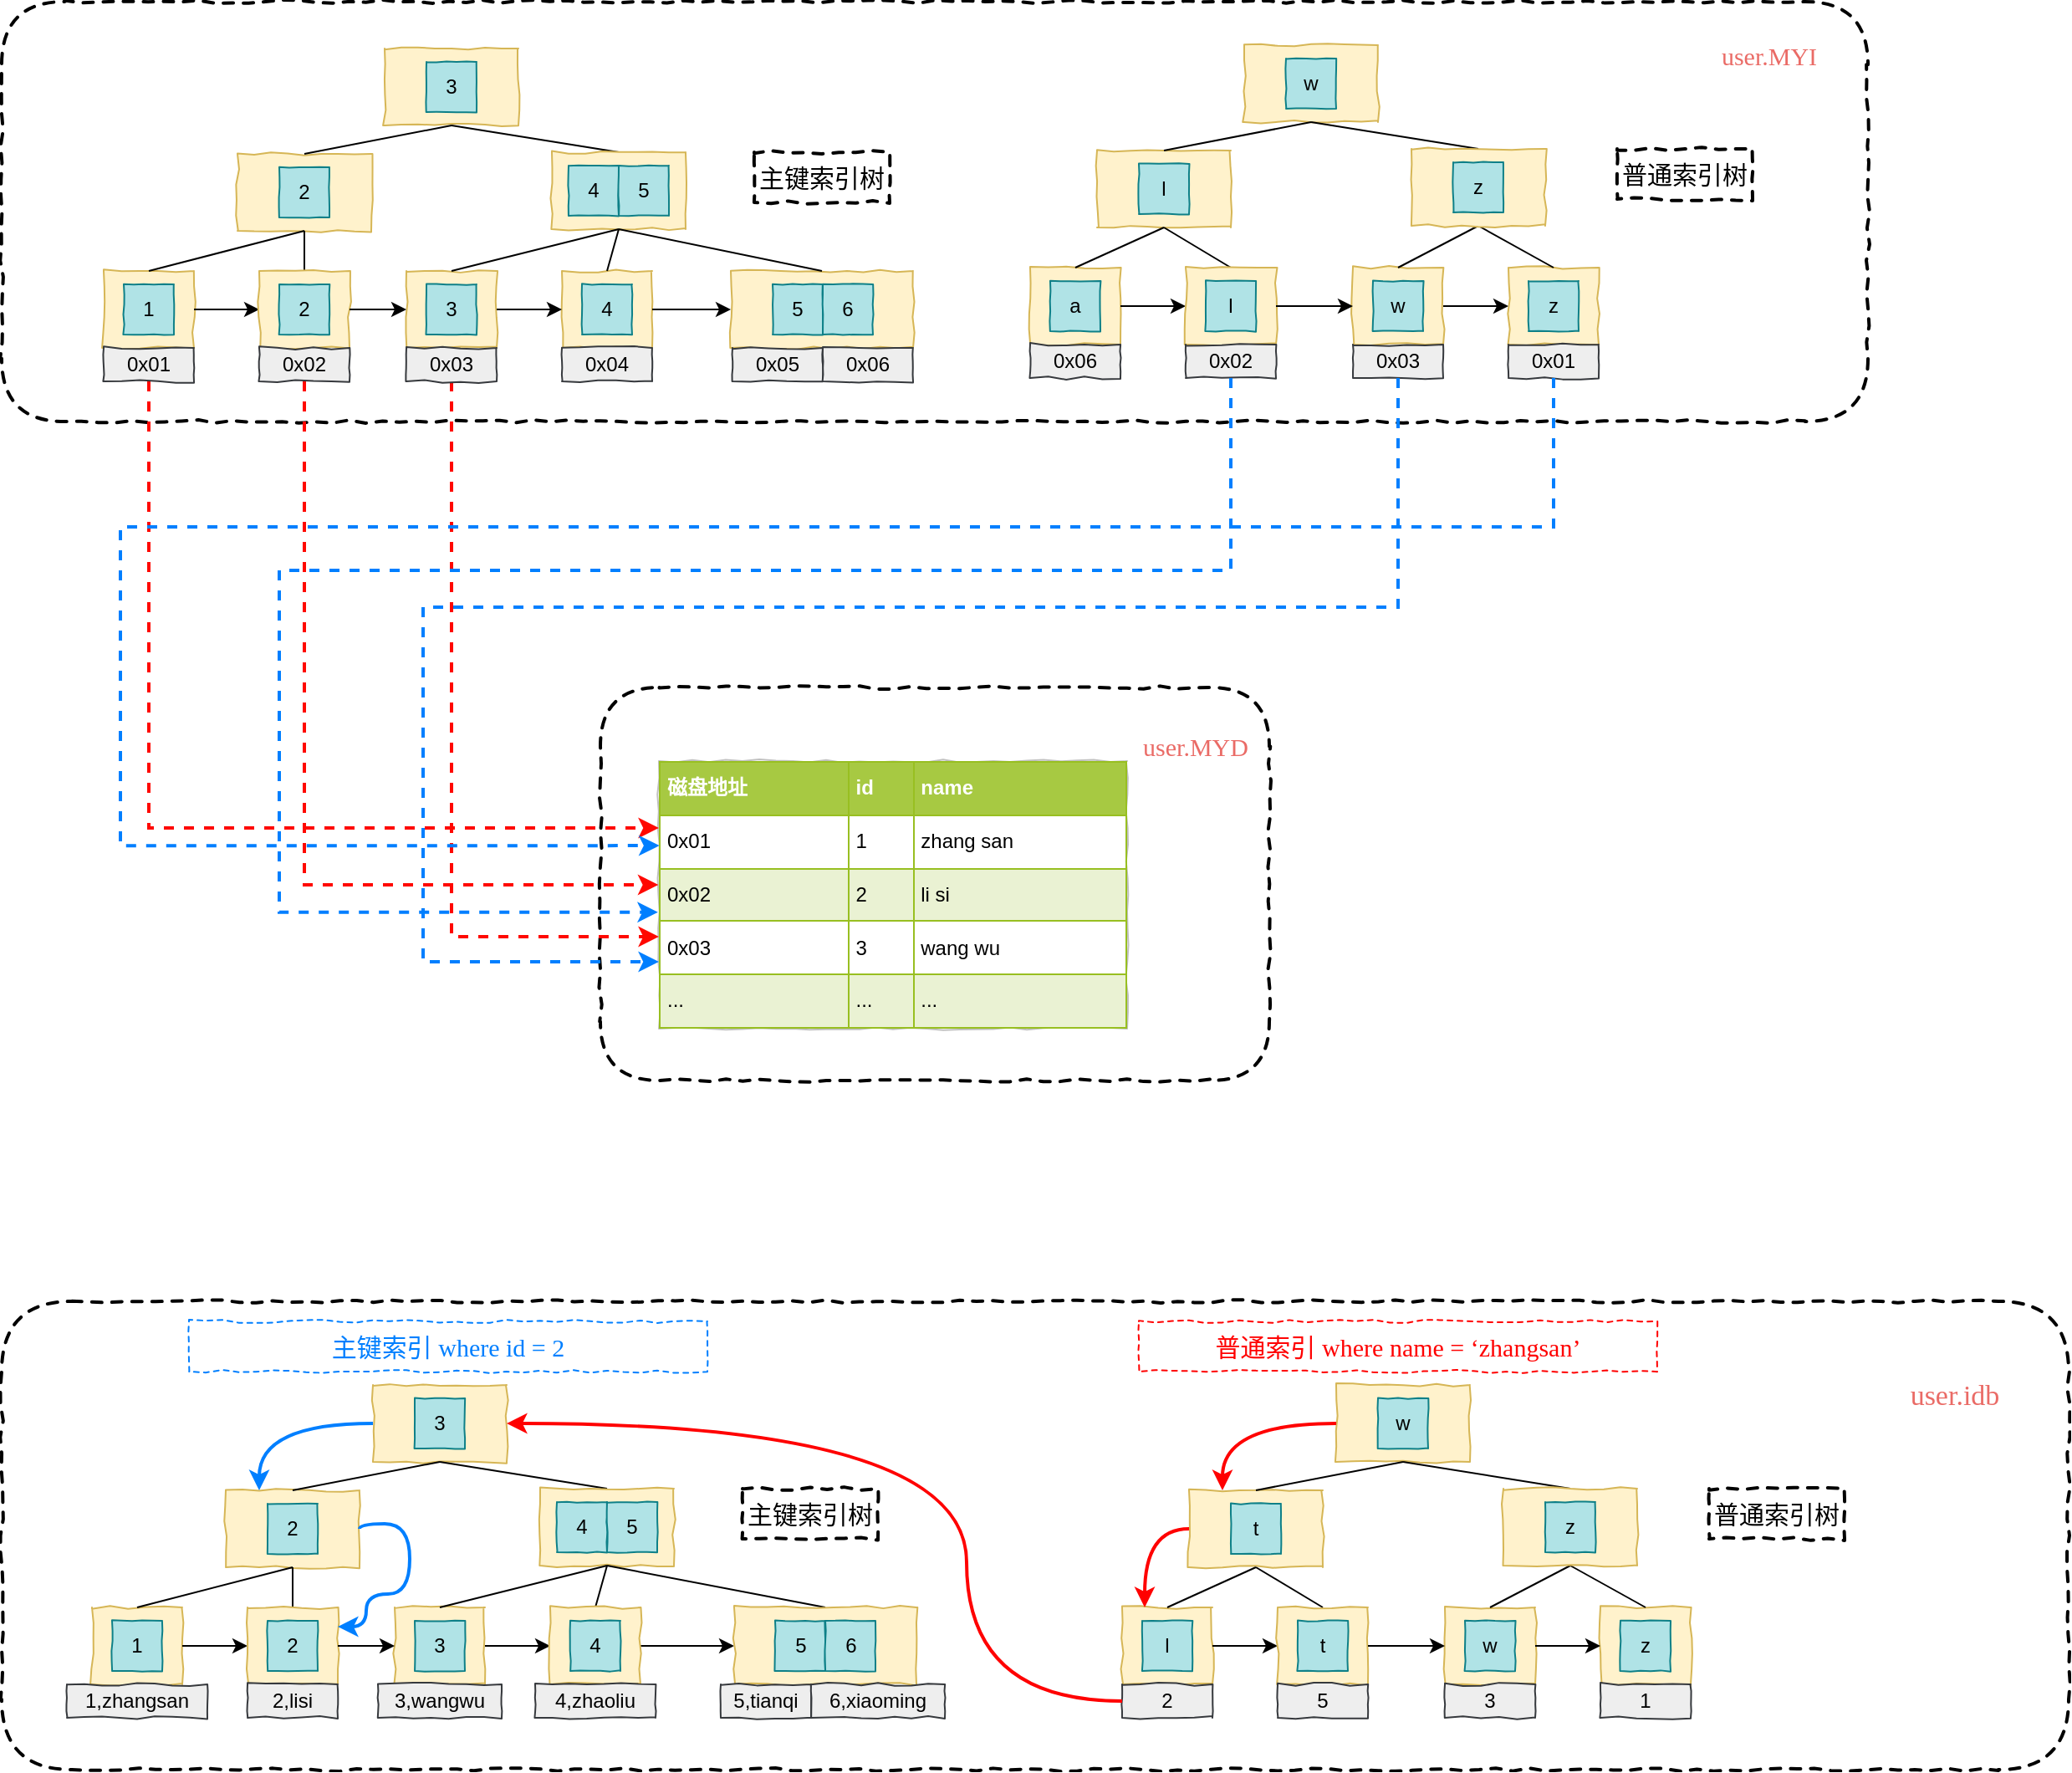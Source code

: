 <mxfile version="19.0.3" type="device"><diagram id="id1vPYa-SWY0PBpy4-05" name="第 1 页"><mxGraphModel dx="1248" dy="1936" grid="0" gridSize="10" guides="1" tooltips="1" connect="1" arrows="1" fold="1" page="1" pageScale="1" pageWidth="827" pageHeight="1169" math="0" shadow="0"><root><mxCell id="0"/><mxCell id="1" parent="0"/><mxCell id="UwtQI_Z5Q3qcQWx6cKlR-151" value="" style="rounded=1;whiteSpace=wrap;html=1;dashed=1;labelBorderColor=none;comic=1;sketch=0;fontFamily=Comic Sans MS;fontSize=15;fontColor=#000000;strokeColor=default;strokeWidth=2;fillColor=none;" vertex="1" parent="1"><mxGeometry x="94" y="754" width="1236" height="280" as="geometry"/></mxCell><mxCell id="UwtQI_Z5Q3qcQWx6cKlR-150" value="" style="group" vertex="1" connectable="0" parent="1"><mxGeometry x="94" y="-23" width="1116" height="645" as="geometry"/></mxCell><mxCell id="UwtQI_Z5Q3qcQWx6cKlR-94" value="" style="rounded=1;whiteSpace=wrap;html=1;dashed=1;comic=1;sketch=0;fontFamily=Comic Sans MS;fontSize=15;fontColor=#EA6B66;strokeColor=default;strokeWidth=2;fillColor=none;" vertex="1" parent="UwtQI_Z5Q3qcQWx6cKlR-150"><mxGeometry x="358" y="410" width="400" height="235" as="geometry"/></mxCell><mxCell id="UwtQI_Z5Q3qcQWx6cKlR-92" value="" style="rounded=1;whiteSpace=wrap;html=1;comic=1;sketch=0;dashed=1;strokeWidth=2;" vertex="1" parent="UwtQI_Z5Q3qcQWx6cKlR-150"><mxGeometry width="1116" height="251" as="geometry"/></mxCell><mxCell id="UwtQI_Z5Q3qcQWx6cKlR-86" value="&lt;table border=&quot;1&quot; width=&quot;100%&quot; height=&quot;100%&quot; cellpadding=&quot;4&quot; style=&quot;width:100%;height:100%;border-collapse:collapse;&quot;&gt;&lt;tbody&gt;&lt;tr style=&quot;background-color:#A7C942;color:#ffffff;border:1px solid #98bf21;&quot;&gt;&lt;th align=&quot;left&quot;&gt;磁盘地址&lt;/th&gt;&lt;th align=&quot;left&quot;&gt;id&lt;/th&gt;&lt;th align=&quot;left&quot;&gt;name&lt;/th&gt;&lt;/tr&gt;&lt;tr style=&quot;border:1px solid #98bf21;&quot;&gt;&lt;td&gt;0x01&lt;/td&gt;&lt;td&gt;1&lt;/td&gt;&lt;td&gt;zhang san&lt;/td&gt;&lt;/tr&gt;&lt;tr style=&quot;background-color:#EAF2D3;border:1px solid #98bf21;&quot;&gt;&lt;td&gt;0x02&lt;/td&gt;&lt;td&gt;2&lt;/td&gt;&lt;td&gt;li si&lt;/td&gt;&lt;/tr&gt;&lt;tr style=&quot;border:1px solid #98bf21;&quot;&gt;&lt;td&gt;0x03&lt;/td&gt;&lt;td&gt;3&lt;/td&gt;&lt;td&gt;wang wu&lt;/td&gt;&lt;/tr&gt;&lt;tr style=&quot;background-color:#EAF2D3;border:1px solid #98bf21;&quot;&gt;&lt;td&gt;...&lt;/td&gt;&lt;td&gt;...&lt;/td&gt;&lt;td&gt;...&lt;/td&gt;&lt;/tr&gt;&lt;/tbody&gt;&lt;/table&gt;" style="text;html=1;strokeColor=#c0c0c0;fillColor=#ffffff;overflow=fill;rounded=0;comic=1;sketch=0;" vertex="1" parent="UwtQI_Z5Q3qcQWx6cKlR-150"><mxGeometry x="393" y="454" width="280" height="160" as="geometry"/></mxCell><mxCell id="UwtQI_Z5Q3qcQWx6cKlR-87" style="edgeStyle=orthogonalEdgeStyle;rounded=0;orthogonalLoop=1;jettySize=auto;html=1;exitX=0.5;exitY=1;exitDx=0;exitDy=0;entryX=0;entryY=0.25;entryDx=0;entryDy=0;endArrow=classic;endFill=1;dashed=1;strokeColor=#FF0800;strokeWidth=2;" edge="1" parent="UwtQI_Z5Q3qcQWx6cKlR-150" source="UwtQI_Z5Q3qcQWx6cKlR-45" target="UwtQI_Z5Q3qcQWx6cKlR-86"><mxGeometry relative="1" as="geometry"/></mxCell><mxCell id="UwtQI_Z5Q3qcQWx6cKlR-88" style="edgeStyle=orthogonalEdgeStyle;rounded=0;orthogonalLoop=1;jettySize=auto;html=1;exitX=0.5;exitY=1;exitDx=0;exitDy=0;entryX=-0.001;entryY=0.464;entryDx=0;entryDy=0;dashed=1;endArrow=classic;endFill=1;strokeWidth=2;strokeColor=#FF0800;entryPerimeter=0;" edge="1" parent="UwtQI_Z5Q3qcQWx6cKlR-150" source="UwtQI_Z5Q3qcQWx6cKlR-51" target="UwtQI_Z5Q3qcQWx6cKlR-86"><mxGeometry relative="1" as="geometry"><Array as="points"><mxPoint x="181" y="528"/><mxPoint x="393" y="528"/></Array></mxGeometry></mxCell><mxCell id="UwtQI_Z5Q3qcQWx6cKlR-89" style="edgeStyle=orthogonalEdgeStyle;rounded=0;orthogonalLoop=1;jettySize=auto;html=1;exitX=0.5;exitY=1;exitDx=0;exitDy=0;entryX=0;entryY=0.656;entryDx=0;entryDy=0;entryPerimeter=0;dashed=1;endArrow=classic;endFill=1;fillColor=#f8cecc;strokeColor=#FF0800;strokeWidth=2;" edge="1" parent="UwtQI_Z5Q3qcQWx6cKlR-150" source="UwtQI_Z5Q3qcQWx6cKlR-67" target="UwtQI_Z5Q3qcQWx6cKlR-86"><mxGeometry relative="1" as="geometry"><Array as="points"><mxPoint x="269" y="559"/></Array></mxGeometry></mxCell><mxCell id="UwtQI_Z5Q3qcQWx6cKlR-93" value="&lt;font color=&quot;#ea6b66&quot; style=&quot;font-size: 15px;&quot;&gt;user.MYI&lt;/font&gt;" style="text;html=1;strokeColor=none;fillColor=none;align=center;verticalAlign=middle;whiteSpace=wrap;rounded=0;dashed=1;comic=1;sketch=0;fontSize=15;fontFamily=Comic Sans MS;" vertex="1" parent="UwtQI_Z5Q3qcQWx6cKlR-150"><mxGeometry x="1027" y="17" width="60" height="30" as="geometry"/></mxCell><mxCell id="UwtQI_Z5Q3qcQWx6cKlR-95" value="&lt;font color=&quot;#ea6b66&quot; style=&quot;font-size: 15px;&quot;&gt;user.MYD&lt;/font&gt;" style="text;html=1;strokeColor=none;fillColor=none;align=center;verticalAlign=middle;whiteSpace=wrap;rounded=0;dashed=1;comic=1;sketch=0;fontSize=15;fontFamily=Comic Sans MS;" vertex="1" parent="UwtQI_Z5Q3qcQWx6cKlR-150"><mxGeometry x="684" y="430" width="60" height="30" as="geometry"/></mxCell><mxCell id="UwtQI_Z5Q3qcQWx6cKlR-145" value="" style="group" vertex="1" connectable="0" parent="UwtQI_Z5Q3qcQWx6cKlR-150"><mxGeometry x="615" y="26" width="432" height="199" as="geometry"/></mxCell><mxCell id="UwtQI_Z5Q3qcQWx6cKlR-100" value="" style="group" vertex="1" connectable="0" parent="UwtQI_Z5Q3qcQWx6cKlR-145"><mxGeometry x="128" width="80" height="46" as="geometry"/></mxCell><mxCell id="UwtQI_Z5Q3qcQWx6cKlR-101" value="" style="rounded=0;whiteSpace=wrap;html=1;comic=1;sketch=0;fillColor=#fff2cc;strokeColor=#d6b656;" vertex="1" parent="UwtQI_Z5Q3qcQWx6cKlR-100"><mxGeometry width="80" height="46" as="geometry"/></mxCell><mxCell id="UwtQI_Z5Q3qcQWx6cKlR-102" value="w" style="rounded=0;whiteSpace=wrap;html=1;comic=1;sketch=0;container=0;fillColor=#b0e3e6;strokeColor=#0e8088;" vertex="1" parent="UwtQI_Z5Q3qcQWx6cKlR-100"><mxGeometry x="25" y="8" width="30" height="30" as="geometry"/></mxCell><mxCell id="UwtQI_Z5Q3qcQWx6cKlR-103" value="" style="group" vertex="1" connectable="0" parent="UwtQI_Z5Q3qcQWx6cKlR-145"><mxGeometry x="40" y="63" width="80" height="46" as="geometry"/></mxCell><mxCell id="UwtQI_Z5Q3qcQWx6cKlR-104" value="" style="rounded=0;whiteSpace=wrap;html=1;comic=1;sketch=0;fillColor=#fff2cc;strokeColor=#d6b656;" vertex="1" parent="UwtQI_Z5Q3qcQWx6cKlR-103"><mxGeometry width="80" height="46" as="geometry"/></mxCell><mxCell id="UwtQI_Z5Q3qcQWx6cKlR-105" value="l" style="rounded=0;whiteSpace=wrap;html=1;comic=1;sketch=0;container=0;fillColor=#b0e3e6;strokeColor=#0e8088;" vertex="1" parent="UwtQI_Z5Q3qcQWx6cKlR-103"><mxGeometry x="25" y="8" width="30" height="30" as="geometry"/></mxCell><mxCell id="UwtQI_Z5Q3qcQWx6cKlR-106" value="" style="group" vertex="1" connectable="0" parent="UwtQI_Z5Q3qcQWx6cKlR-145"><mxGeometry y="133" width="54" height="66" as="geometry"/></mxCell><mxCell id="UwtQI_Z5Q3qcQWx6cKlR-107" value="" style="rounded=0;whiteSpace=wrap;html=1;comic=1;sketch=0;fillColor=#fff2cc;strokeColor=#d6b656;container=0;" vertex="1" parent="UwtQI_Z5Q3qcQWx6cKlR-106"><mxGeometry width="54" height="46" as="geometry"/></mxCell><mxCell id="UwtQI_Z5Q3qcQWx6cKlR-108" value="a" style="rounded=0;whiteSpace=wrap;html=1;comic=1;sketch=0;container=0;fillColor=#b0e3e6;strokeColor=#0e8088;" vertex="1" parent="UwtQI_Z5Q3qcQWx6cKlR-106"><mxGeometry x="12" y="8" width="30" height="30" as="geometry"/></mxCell><mxCell id="UwtQI_Z5Q3qcQWx6cKlR-109" value="0x06" style="rounded=0;whiteSpace=wrap;html=1;comic=1;sketch=0;fillColor=#eeeeee;strokeColor=#36393d;container=0;" vertex="1" parent="UwtQI_Z5Q3qcQWx6cKlR-106"><mxGeometry y="46" width="54" height="20" as="geometry"/></mxCell><mxCell id="UwtQI_Z5Q3qcQWx6cKlR-110" style="rounded=0;orthogonalLoop=1;jettySize=auto;html=1;exitX=0.5;exitY=1;exitDx=0;exitDy=0;entryX=0.5;entryY=0;entryDx=0;entryDy=0;endArrow=none;endFill=0;" edge="1" parent="UwtQI_Z5Q3qcQWx6cKlR-145" source="UwtQI_Z5Q3qcQWx6cKlR-104" target="UwtQI_Z5Q3qcQWx6cKlR-107"><mxGeometry relative="1" as="geometry"/></mxCell><mxCell id="UwtQI_Z5Q3qcQWx6cKlR-111" value="" style="endArrow=none;html=1;rounded=0;exitX=0.5;exitY=1;exitDx=0;exitDy=0;entryX=0.5;entryY=0;entryDx=0;entryDy=0;endFill=0;" edge="1" parent="UwtQI_Z5Q3qcQWx6cKlR-145" source="UwtQI_Z5Q3qcQWx6cKlR-104" target="UwtQI_Z5Q3qcQWx6cKlR-120"><mxGeometry width="50" height="50" relative="1" as="geometry"><mxPoint x="169" y="153" as="sourcePoint"/><mxPoint x="219" y="103" as="targetPoint"/></mxGeometry></mxCell><mxCell id="UwtQI_Z5Q3qcQWx6cKlR-112" style="edgeStyle=none;rounded=0;orthogonalLoop=1;jettySize=auto;html=1;exitX=0.5;exitY=1;exitDx=0;exitDy=0;entryX=0.5;entryY=0;entryDx=0;entryDy=0;endArrow=none;endFill=0;" edge="1" parent="UwtQI_Z5Q3qcQWx6cKlR-145" source="UwtQI_Z5Q3qcQWx6cKlR-101" target="UwtQI_Z5Q3qcQWx6cKlR-104"><mxGeometry relative="1" as="geometry"/></mxCell><mxCell id="UwtQI_Z5Q3qcQWx6cKlR-113" style="edgeStyle=none;rounded=0;orthogonalLoop=1;jettySize=auto;html=1;exitX=1;exitY=0.5;exitDx=0;exitDy=0;entryX=0;entryY=0.5;entryDx=0;entryDy=0;endArrow=classic;endFill=1;" edge="1" parent="UwtQI_Z5Q3qcQWx6cKlR-145" source="UwtQI_Z5Q3qcQWx6cKlR-107" target="UwtQI_Z5Q3qcQWx6cKlR-120"><mxGeometry relative="1" as="geometry"/></mxCell><mxCell id="UwtQI_Z5Q3qcQWx6cKlR-114" style="edgeStyle=none;rounded=0;orthogonalLoop=1;jettySize=auto;html=1;exitX=0.5;exitY=1;exitDx=0;exitDy=0;entryX=0.5;entryY=0;entryDx=0;entryDy=0;endArrow=none;endFill=0;" edge="1" parent="UwtQI_Z5Q3qcQWx6cKlR-145" source="UwtQI_Z5Q3qcQWx6cKlR-101" target="UwtQI_Z5Q3qcQWx6cKlR-116"><mxGeometry relative="1" as="geometry"/></mxCell><mxCell id="UwtQI_Z5Q3qcQWx6cKlR-119" value="" style="group" vertex="1" connectable="0" parent="UwtQI_Z5Q3qcQWx6cKlR-145"><mxGeometry x="93" y="133" width="54" height="66" as="geometry"/></mxCell><mxCell id="UwtQI_Z5Q3qcQWx6cKlR-120" value="" style="rounded=0;whiteSpace=wrap;html=1;comic=1;sketch=0;fillColor=#fff2cc;strokeColor=#d6b656;container=0;" vertex="1" parent="UwtQI_Z5Q3qcQWx6cKlR-119"><mxGeometry width="54" height="46" as="geometry"/></mxCell><mxCell id="UwtQI_Z5Q3qcQWx6cKlR-121" value="l" style="rounded=0;whiteSpace=wrap;html=1;comic=1;sketch=0;container=0;fillColor=#b0e3e6;strokeColor=#0e8088;" vertex="1" parent="UwtQI_Z5Q3qcQWx6cKlR-119"><mxGeometry x="12" y="8" width="30" height="30" as="geometry"/></mxCell><mxCell id="UwtQI_Z5Q3qcQWx6cKlR-122" value="0x02" style="rounded=0;whiteSpace=wrap;html=1;comic=1;sketch=0;fillColor=#eeeeee;strokeColor=#36393d;container=0;" vertex="1" parent="UwtQI_Z5Q3qcQWx6cKlR-119"><mxGeometry y="46" width="54" height="20" as="geometry"/></mxCell><mxCell id="UwtQI_Z5Q3qcQWx6cKlR-123" value="" style="group" vertex="1" connectable="0" parent="UwtQI_Z5Q3qcQWx6cKlR-145"><mxGeometry x="193" y="133" width="54" height="66" as="geometry"/></mxCell><mxCell id="UwtQI_Z5Q3qcQWx6cKlR-124" value="" style="rounded=0;whiteSpace=wrap;html=1;comic=1;sketch=0;fillColor=#fff2cc;strokeColor=#d6b656;container=0;" vertex="1" parent="UwtQI_Z5Q3qcQWx6cKlR-123"><mxGeometry width="54" height="46" as="geometry"/></mxCell><mxCell id="UwtQI_Z5Q3qcQWx6cKlR-125" value="w" style="rounded=0;whiteSpace=wrap;html=1;comic=1;sketch=0;container=0;fillColor=#b0e3e6;strokeColor=#0e8088;" vertex="1" parent="UwtQI_Z5Q3qcQWx6cKlR-123"><mxGeometry x="12" y="8" width="30" height="30" as="geometry"/></mxCell><mxCell id="UwtQI_Z5Q3qcQWx6cKlR-126" value="0x03" style="rounded=0;whiteSpace=wrap;html=1;comic=1;sketch=0;fillColor=#eeeeee;strokeColor=#36393d;container=0;" vertex="1" parent="UwtQI_Z5Q3qcQWx6cKlR-123"><mxGeometry y="46" width="54" height="20" as="geometry"/></mxCell><mxCell id="UwtQI_Z5Q3qcQWx6cKlR-127" value="" style="group" vertex="1" connectable="0" parent="UwtQI_Z5Q3qcQWx6cKlR-145"><mxGeometry x="286" y="133" width="54" height="66" as="geometry"/></mxCell><mxCell id="UwtQI_Z5Q3qcQWx6cKlR-128" value="" style="rounded=0;whiteSpace=wrap;html=1;comic=1;sketch=0;fillColor=#fff2cc;strokeColor=#d6b656;container=0;" vertex="1" parent="UwtQI_Z5Q3qcQWx6cKlR-127"><mxGeometry width="54" height="46" as="geometry"/></mxCell><mxCell id="UwtQI_Z5Q3qcQWx6cKlR-129" value="z" style="rounded=0;whiteSpace=wrap;html=1;comic=1;sketch=0;container=0;fillColor=#b0e3e6;strokeColor=#0e8088;" vertex="1" parent="UwtQI_Z5Q3qcQWx6cKlR-127"><mxGeometry x="12" y="8" width="30" height="30" as="geometry"/></mxCell><mxCell id="UwtQI_Z5Q3qcQWx6cKlR-130" value="0x01" style="rounded=0;whiteSpace=wrap;html=1;comic=1;sketch=0;fillColor=#eeeeee;strokeColor=#36393d;container=0;" vertex="1" parent="UwtQI_Z5Q3qcQWx6cKlR-127"><mxGeometry y="46" width="54" height="20" as="geometry"/></mxCell><mxCell id="UwtQI_Z5Q3qcQWx6cKlR-137" style="edgeStyle=none;rounded=0;orthogonalLoop=1;jettySize=auto;html=1;exitX=1;exitY=0.5;exitDx=0;exitDy=0;entryX=0;entryY=0.5;entryDx=0;entryDy=0;endArrow=classic;endFill=1;" edge="1" parent="UwtQI_Z5Q3qcQWx6cKlR-145" source="UwtQI_Z5Q3qcQWx6cKlR-120" target="UwtQI_Z5Q3qcQWx6cKlR-124"><mxGeometry relative="1" as="geometry"/></mxCell><mxCell id="UwtQI_Z5Q3qcQWx6cKlR-139" style="edgeStyle=none;rounded=0;orthogonalLoop=1;jettySize=auto;html=1;exitX=0.5;exitY=1;exitDx=0;exitDy=0;entryX=0.5;entryY=0;entryDx=0;entryDy=0;endArrow=none;endFill=0;" edge="1" parent="UwtQI_Z5Q3qcQWx6cKlR-145" source="UwtQI_Z5Q3qcQWx6cKlR-116" target="UwtQI_Z5Q3qcQWx6cKlR-124"><mxGeometry relative="1" as="geometry"/></mxCell><mxCell id="UwtQI_Z5Q3qcQWx6cKlR-140" style="edgeStyle=none;rounded=0;orthogonalLoop=1;jettySize=auto;html=1;exitX=1;exitY=0.5;exitDx=0;exitDy=0;entryX=0;entryY=0.5;entryDx=0;entryDy=0;endArrow=classic;endFill=1;" edge="1" parent="UwtQI_Z5Q3qcQWx6cKlR-145" source="UwtQI_Z5Q3qcQWx6cKlR-124" target="UwtQI_Z5Q3qcQWx6cKlR-128"><mxGeometry relative="1" as="geometry"/></mxCell><mxCell id="UwtQI_Z5Q3qcQWx6cKlR-141" style="edgeStyle=none;rounded=0;orthogonalLoop=1;jettySize=auto;html=1;exitX=0.5;exitY=1;exitDx=0;exitDy=0;entryX=0.5;entryY=0;entryDx=0;entryDy=0;endArrow=none;endFill=0;" edge="1" parent="UwtQI_Z5Q3qcQWx6cKlR-145" source="UwtQI_Z5Q3qcQWx6cKlR-116" target="UwtQI_Z5Q3qcQWx6cKlR-128"><mxGeometry relative="1" as="geometry"/></mxCell><mxCell id="UwtQI_Z5Q3qcQWx6cKlR-143" value="&lt;font style=&quot;font-size: 15px;&quot;&gt;普通索引树&lt;/font&gt;" style="text;html=1;strokeColor=default;fillColor=none;align=center;verticalAlign=middle;whiteSpace=wrap;rounded=0;dashed=1;comic=1;sketch=0;fontSize=15;fontFamily=Comic Sans MS;fontColor=#000000;strokeWidth=2;" vertex="1" parent="UwtQI_Z5Q3qcQWx6cKlR-145"><mxGeometry x="351" y="62" width="81" height="30" as="geometry"/></mxCell><mxCell id="UwtQI_Z5Q3qcQWx6cKlR-116" value="" style="rounded=0;whiteSpace=wrap;html=1;comic=1;sketch=0;fillColor=#fff2cc;strokeColor=#d6b656;container=0;" vertex="1" parent="UwtQI_Z5Q3qcQWx6cKlR-145"><mxGeometry x="228" y="62" width="80" height="46" as="geometry"/></mxCell><mxCell id="UwtQI_Z5Q3qcQWx6cKlR-117" value="z" style="rounded=0;whiteSpace=wrap;html=1;comic=1;sketch=0;container=0;fillColor=#b0e3e6;strokeColor=#0e8088;" vertex="1" parent="UwtQI_Z5Q3qcQWx6cKlR-145"><mxGeometry x="253" y="70" width="30" height="30" as="geometry"/></mxCell><mxCell id="UwtQI_Z5Q3qcQWx6cKlR-146" value="" style="group" vertex="1" connectable="0" parent="UwtQI_Z5Q3qcQWx6cKlR-150"><mxGeometry x="61" y="28" width="484" height="199" as="geometry"/></mxCell><mxCell id="UwtQI_Z5Q3qcQWx6cKlR-37" value="" style="group" vertex="1" connectable="0" parent="UwtQI_Z5Q3qcQWx6cKlR-146"><mxGeometry x="168" width="80" height="46" as="geometry"/></mxCell><mxCell id="UwtQI_Z5Q3qcQWx6cKlR-29" value="" style="rounded=0;whiteSpace=wrap;html=1;comic=1;sketch=0;fillColor=#fff2cc;strokeColor=#d6b656;" vertex="1" parent="UwtQI_Z5Q3qcQWx6cKlR-37"><mxGeometry width="80" height="46" as="geometry"/></mxCell><mxCell id="UwtQI_Z5Q3qcQWx6cKlR-6" value="3" style="rounded=0;whiteSpace=wrap;html=1;comic=1;sketch=0;container=0;fillColor=#b0e3e6;strokeColor=#0e8088;" vertex="1" parent="UwtQI_Z5Q3qcQWx6cKlR-37"><mxGeometry x="25" y="8" width="30" height="30" as="geometry"/></mxCell><mxCell id="UwtQI_Z5Q3qcQWx6cKlR-41" value="" style="group" vertex="1" connectable="0" parent="UwtQI_Z5Q3qcQWx6cKlR-146"><mxGeometry x="80" y="63" width="80" height="46" as="geometry"/></mxCell><mxCell id="UwtQI_Z5Q3qcQWx6cKlR-39" value="" style="rounded=0;whiteSpace=wrap;html=1;comic=1;sketch=0;fillColor=#fff2cc;strokeColor=#d6b656;" vertex="1" parent="UwtQI_Z5Q3qcQWx6cKlR-41"><mxGeometry width="80" height="46" as="geometry"/></mxCell><mxCell id="UwtQI_Z5Q3qcQWx6cKlR-40" value="2" style="rounded=0;whiteSpace=wrap;html=1;comic=1;sketch=0;container=0;fillColor=#b0e3e6;strokeColor=#0e8088;" vertex="1" parent="UwtQI_Z5Q3qcQWx6cKlR-41"><mxGeometry x="25" y="8" width="30" height="30" as="geometry"/></mxCell><mxCell id="UwtQI_Z5Q3qcQWx6cKlR-47" value="" style="group" vertex="1" connectable="0" parent="UwtQI_Z5Q3qcQWx6cKlR-146"><mxGeometry y="133" width="54" height="66" as="geometry"/></mxCell><mxCell id="UwtQI_Z5Q3qcQWx6cKlR-43" value="" style="rounded=0;whiteSpace=wrap;html=1;comic=1;sketch=0;fillColor=#fff2cc;strokeColor=#d6b656;container=0;" vertex="1" parent="UwtQI_Z5Q3qcQWx6cKlR-47"><mxGeometry width="54" height="46" as="geometry"/></mxCell><mxCell id="UwtQI_Z5Q3qcQWx6cKlR-44" value="1" style="rounded=0;whiteSpace=wrap;html=1;comic=1;sketch=0;container=0;fillColor=#b0e3e6;strokeColor=#0e8088;" vertex="1" parent="UwtQI_Z5Q3qcQWx6cKlR-47"><mxGeometry x="12" y="8" width="30" height="30" as="geometry"/></mxCell><mxCell id="UwtQI_Z5Q3qcQWx6cKlR-45" value="0x01" style="rounded=0;whiteSpace=wrap;html=1;comic=1;sketch=0;fillColor=#eeeeee;strokeColor=#36393d;container=0;" vertex="1" parent="UwtQI_Z5Q3qcQWx6cKlR-47"><mxGeometry y="46" width="54" height="20" as="geometry"/></mxCell><mxCell id="UwtQI_Z5Q3qcQWx6cKlR-53" style="rounded=0;orthogonalLoop=1;jettySize=auto;html=1;exitX=0.5;exitY=1;exitDx=0;exitDy=0;entryX=0.5;entryY=0;entryDx=0;entryDy=0;endArrow=none;endFill=0;" edge="1" parent="UwtQI_Z5Q3qcQWx6cKlR-146" source="UwtQI_Z5Q3qcQWx6cKlR-39" target="UwtQI_Z5Q3qcQWx6cKlR-43"><mxGeometry relative="1" as="geometry"/></mxCell><mxCell id="UwtQI_Z5Q3qcQWx6cKlR-55" value="" style="endArrow=none;html=1;rounded=0;exitX=0.5;exitY=1;exitDx=0;exitDy=0;entryX=0.5;entryY=0;entryDx=0;entryDy=0;endFill=0;" edge="1" parent="UwtQI_Z5Q3qcQWx6cKlR-146" source="UwtQI_Z5Q3qcQWx6cKlR-39" target="UwtQI_Z5Q3qcQWx6cKlR-49"><mxGeometry width="50" height="50" relative="1" as="geometry"><mxPoint x="209" y="153" as="sourcePoint"/><mxPoint x="259" y="103" as="targetPoint"/></mxGeometry></mxCell><mxCell id="UwtQI_Z5Q3qcQWx6cKlR-56" style="edgeStyle=none;rounded=0;orthogonalLoop=1;jettySize=auto;html=1;exitX=0.5;exitY=1;exitDx=0;exitDy=0;entryX=0.5;entryY=0;entryDx=0;entryDy=0;endArrow=none;endFill=0;" edge="1" parent="UwtQI_Z5Q3qcQWx6cKlR-146" source="UwtQI_Z5Q3qcQWx6cKlR-29" target="UwtQI_Z5Q3qcQWx6cKlR-39"><mxGeometry relative="1" as="geometry"/></mxCell><mxCell id="UwtQI_Z5Q3qcQWx6cKlR-57" style="edgeStyle=none;rounded=0;orthogonalLoop=1;jettySize=auto;html=1;exitX=1;exitY=0.5;exitDx=0;exitDy=0;entryX=0;entryY=0.5;entryDx=0;entryDy=0;endArrow=classic;endFill=1;" edge="1" parent="UwtQI_Z5Q3qcQWx6cKlR-146" source="UwtQI_Z5Q3qcQWx6cKlR-43" target="UwtQI_Z5Q3qcQWx6cKlR-49"><mxGeometry relative="1" as="geometry"/></mxCell><mxCell id="UwtQI_Z5Q3qcQWx6cKlR-62" style="edgeStyle=none;rounded=0;orthogonalLoop=1;jettySize=auto;html=1;exitX=0.5;exitY=1;exitDx=0;exitDy=0;entryX=0.5;entryY=0;entryDx=0;entryDy=0;endArrow=none;endFill=0;" edge="1" parent="UwtQI_Z5Q3qcQWx6cKlR-146" source="UwtQI_Z5Q3qcQWx6cKlR-29" target="UwtQI_Z5Q3qcQWx6cKlR-59"><mxGeometry relative="1" as="geometry"/></mxCell><mxCell id="UwtQI_Z5Q3qcQWx6cKlR-63" value="" style="group" vertex="1" connectable="0" parent="UwtQI_Z5Q3qcQWx6cKlR-146"><mxGeometry x="268" y="62" width="80" height="46" as="geometry"/></mxCell><mxCell id="UwtQI_Z5Q3qcQWx6cKlR-59" value="" style="rounded=0;whiteSpace=wrap;html=1;comic=1;sketch=0;fillColor=#fff2cc;strokeColor=#d6b656;container=0;" vertex="1" parent="UwtQI_Z5Q3qcQWx6cKlR-63"><mxGeometry width="80" height="46" as="geometry"/></mxCell><mxCell id="UwtQI_Z5Q3qcQWx6cKlR-60" value="4" style="rounded=0;whiteSpace=wrap;html=1;comic=1;sketch=0;container=0;fillColor=#b0e3e6;strokeColor=#0e8088;" vertex="1" parent="UwtQI_Z5Q3qcQWx6cKlR-63"><mxGeometry x="10" y="8" width="30" height="30" as="geometry"/></mxCell><mxCell id="UwtQI_Z5Q3qcQWx6cKlR-61" value="5" style="rounded=0;whiteSpace=wrap;html=1;comic=1;sketch=0;container=0;fillColor=#b0e3e6;strokeColor=#0e8088;" vertex="1" parent="UwtQI_Z5Q3qcQWx6cKlR-63"><mxGeometry x="40" y="8" width="30" height="30" as="geometry"/></mxCell><mxCell id="UwtQI_Z5Q3qcQWx6cKlR-75" value="" style="group" vertex="1" connectable="0" parent="UwtQI_Z5Q3qcQWx6cKlR-146"><mxGeometry x="93" y="133" width="54" height="66" as="geometry"/></mxCell><mxCell id="UwtQI_Z5Q3qcQWx6cKlR-49" value="" style="rounded=0;whiteSpace=wrap;html=1;comic=1;sketch=0;fillColor=#fff2cc;strokeColor=#d6b656;container=0;" vertex="1" parent="UwtQI_Z5Q3qcQWx6cKlR-75"><mxGeometry width="54" height="46" as="geometry"/></mxCell><mxCell id="UwtQI_Z5Q3qcQWx6cKlR-50" value="2" style="rounded=0;whiteSpace=wrap;html=1;comic=1;sketch=0;container=0;fillColor=#b0e3e6;strokeColor=#0e8088;" vertex="1" parent="UwtQI_Z5Q3qcQWx6cKlR-75"><mxGeometry x="12" y="8" width="30" height="30" as="geometry"/></mxCell><mxCell id="UwtQI_Z5Q3qcQWx6cKlR-51" value="0x02" style="rounded=0;whiteSpace=wrap;html=1;comic=1;sketch=0;fillColor=#eeeeee;strokeColor=#36393d;container=0;" vertex="1" parent="UwtQI_Z5Q3qcQWx6cKlR-75"><mxGeometry y="46" width="54" height="20" as="geometry"/></mxCell><mxCell id="UwtQI_Z5Q3qcQWx6cKlR-76" value="" style="group" vertex="1" connectable="0" parent="UwtQI_Z5Q3qcQWx6cKlR-146"><mxGeometry x="181" y="133" width="54" height="66" as="geometry"/></mxCell><mxCell id="UwtQI_Z5Q3qcQWx6cKlR-65" value="" style="rounded=0;whiteSpace=wrap;html=1;comic=1;sketch=0;fillColor=#fff2cc;strokeColor=#d6b656;container=0;" vertex="1" parent="UwtQI_Z5Q3qcQWx6cKlR-76"><mxGeometry width="54" height="46" as="geometry"/></mxCell><mxCell id="UwtQI_Z5Q3qcQWx6cKlR-66" value="3" style="rounded=0;whiteSpace=wrap;html=1;comic=1;sketch=0;container=0;fillColor=#b0e3e6;strokeColor=#0e8088;" vertex="1" parent="UwtQI_Z5Q3qcQWx6cKlR-76"><mxGeometry x="12" y="8" width="30" height="30" as="geometry"/></mxCell><mxCell id="UwtQI_Z5Q3qcQWx6cKlR-67" value="0x03" style="rounded=0;whiteSpace=wrap;html=1;comic=1;sketch=0;fillColor=#eeeeee;strokeColor=#36393d;container=0;" vertex="1" parent="UwtQI_Z5Q3qcQWx6cKlR-76"><mxGeometry y="46" width="54" height="20" as="geometry"/></mxCell><mxCell id="UwtQI_Z5Q3qcQWx6cKlR-77" value="" style="group" vertex="1" connectable="0" parent="UwtQI_Z5Q3qcQWx6cKlR-146"><mxGeometry x="274" y="133" width="54" height="66" as="geometry"/></mxCell><mxCell id="UwtQI_Z5Q3qcQWx6cKlR-68" value="" style="rounded=0;whiteSpace=wrap;html=1;comic=1;sketch=0;fillColor=#fff2cc;strokeColor=#d6b656;container=0;" vertex="1" parent="UwtQI_Z5Q3qcQWx6cKlR-77"><mxGeometry width="54" height="46" as="geometry"/></mxCell><mxCell id="UwtQI_Z5Q3qcQWx6cKlR-69" value="4" style="rounded=0;whiteSpace=wrap;html=1;comic=1;sketch=0;container=0;fillColor=#b0e3e6;strokeColor=#0e8088;" vertex="1" parent="UwtQI_Z5Q3qcQWx6cKlR-77"><mxGeometry x="12" y="8" width="30" height="30" as="geometry"/></mxCell><mxCell id="UwtQI_Z5Q3qcQWx6cKlR-70" value="0x04" style="rounded=0;whiteSpace=wrap;html=1;comic=1;sketch=0;fillColor=#eeeeee;strokeColor=#36393d;container=0;" vertex="1" parent="UwtQI_Z5Q3qcQWx6cKlR-77"><mxGeometry y="46" width="54" height="20" as="geometry"/></mxCell><mxCell id="UwtQI_Z5Q3qcQWx6cKlR-80" value="" style="group" vertex="1" connectable="0" parent="UwtQI_Z5Q3qcQWx6cKlR-146"><mxGeometry x="375" y="133" width="109" height="66" as="geometry"/></mxCell><mxCell id="UwtQI_Z5Q3qcQWx6cKlR-72" value="" style="rounded=0;whiteSpace=wrap;html=1;comic=1;sketch=0;fillColor=#fff2cc;strokeColor=#d6b656;container=0;" vertex="1" parent="UwtQI_Z5Q3qcQWx6cKlR-80"><mxGeometry width="109" height="46" as="geometry"/></mxCell><mxCell id="UwtQI_Z5Q3qcQWx6cKlR-73" value="5" style="rounded=0;whiteSpace=wrap;html=1;comic=1;sketch=0;container=0;fillColor=#b0e3e6;strokeColor=#0e8088;" vertex="1" parent="UwtQI_Z5Q3qcQWx6cKlR-80"><mxGeometry x="25" y="8" width="30" height="30" as="geometry"/></mxCell><mxCell id="UwtQI_Z5Q3qcQWx6cKlR-74" value="0x05" style="rounded=0;whiteSpace=wrap;html=1;comic=1;sketch=0;fillColor=#eeeeee;strokeColor=#36393d;container=0;" vertex="1" parent="UwtQI_Z5Q3qcQWx6cKlR-80"><mxGeometry x="1" y="46" width="54" height="20" as="geometry"/></mxCell><mxCell id="UwtQI_Z5Q3qcQWx6cKlR-78" value="0x06" style="rounded=0;whiteSpace=wrap;html=1;comic=1;sketch=0;fillColor=#eeeeee;strokeColor=#36393d;container=0;" vertex="1" parent="UwtQI_Z5Q3qcQWx6cKlR-80"><mxGeometry x="55" y="46" width="54" height="20" as="geometry"/></mxCell><mxCell id="UwtQI_Z5Q3qcQWx6cKlR-79" value="6" style="rounded=0;whiteSpace=wrap;html=1;comic=1;sketch=0;container=0;fillColor=#b0e3e6;strokeColor=#0e8088;" vertex="1" parent="UwtQI_Z5Q3qcQWx6cKlR-80"><mxGeometry x="55" y="8" width="30" height="30" as="geometry"/></mxCell><mxCell id="UwtQI_Z5Q3qcQWx6cKlR-81" style="edgeStyle=none;rounded=0;orthogonalLoop=1;jettySize=auto;html=1;exitX=1;exitY=0.5;exitDx=0;exitDy=0;entryX=0;entryY=0.5;entryDx=0;entryDy=0;endArrow=classic;endFill=1;" edge="1" parent="UwtQI_Z5Q3qcQWx6cKlR-146" source="UwtQI_Z5Q3qcQWx6cKlR-49" target="UwtQI_Z5Q3qcQWx6cKlR-65"><mxGeometry relative="1" as="geometry"/></mxCell><mxCell id="UwtQI_Z5Q3qcQWx6cKlR-82" style="edgeStyle=none;rounded=0;orthogonalLoop=1;jettySize=auto;html=1;exitX=1;exitY=0.5;exitDx=0;exitDy=0;entryX=0;entryY=0.5;entryDx=0;entryDy=0;endArrow=classic;endFill=1;" edge="1" parent="UwtQI_Z5Q3qcQWx6cKlR-146" source="UwtQI_Z5Q3qcQWx6cKlR-68" target="UwtQI_Z5Q3qcQWx6cKlR-72"><mxGeometry relative="1" as="geometry"/></mxCell><mxCell id="UwtQI_Z5Q3qcQWx6cKlR-83" style="edgeStyle=none;rounded=0;orthogonalLoop=1;jettySize=auto;html=1;exitX=0.5;exitY=1;exitDx=0;exitDy=0;entryX=0.5;entryY=0;entryDx=0;entryDy=0;endArrow=none;endFill=0;" edge="1" parent="UwtQI_Z5Q3qcQWx6cKlR-146" source="UwtQI_Z5Q3qcQWx6cKlR-59" target="UwtQI_Z5Q3qcQWx6cKlR-65"><mxGeometry relative="1" as="geometry"/></mxCell><mxCell id="UwtQI_Z5Q3qcQWx6cKlR-71" style="edgeStyle=none;rounded=0;orthogonalLoop=1;jettySize=auto;html=1;exitX=1;exitY=0.5;exitDx=0;exitDy=0;entryX=0;entryY=0.5;entryDx=0;entryDy=0;endArrow=classic;endFill=1;" edge="1" parent="UwtQI_Z5Q3qcQWx6cKlR-146" source="UwtQI_Z5Q3qcQWx6cKlR-65" target="UwtQI_Z5Q3qcQWx6cKlR-68"><mxGeometry relative="1" as="geometry"/></mxCell><mxCell id="UwtQI_Z5Q3qcQWx6cKlR-84" style="edgeStyle=none;rounded=0;orthogonalLoop=1;jettySize=auto;html=1;exitX=0.5;exitY=1;exitDx=0;exitDy=0;entryX=0.5;entryY=0;entryDx=0;entryDy=0;endArrow=none;endFill=0;" edge="1" parent="UwtQI_Z5Q3qcQWx6cKlR-146" source="UwtQI_Z5Q3qcQWx6cKlR-59" target="UwtQI_Z5Q3qcQWx6cKlR-68"><mxGeometry relative="1" as="geometry"/></mxCell><mxCell id="UwtQI_Z5Q3qcQWx6cKlR-85" style="edgeStyle=none;rounded=0;orthogonalLoop=1;jettySize=auto;html=1;exitX=0.5;exitY=1;exitDx=0;exitDy=0;entryX=0.5;entryY=0;entryDx=0;entryDy=0;endArrow=none;endFill=0;" edge="1" parent="UwtQI_Z5Q3qcQWx6cKlR-146" source="UwtQI_Z5Q3qcQWx6cKlR-59" target="UwtQI_Z5Q3qcQWx6cKlR-72"><mxGeometry relative="1" as="geometry"/></mxCell><mxCell id="UwtQI_Z5Q3qcQWx6cKlR-97" value="&lt;font style=&quot;font-size: 15px;&quot;&gt;主键索引树&lt;/font&gt;" style="text;html=1;strokeColor=default;fillColor=none;align=center;verticalAlign=middle;whiteSpace=wrap;rounded=0;dashed=1;comic=1;sketch=0;fontSize=15;fontFamily=Comic Sans MS;fontColor=#000000;labelBorderColor=none;strokeWidth=2;" vertex="1" parent="UwtQI_Z5Q3qcQWx6cKlR-146"><mxGeometry x="389" y="62" width="81" height="30" as="geometry"/></mxCell><mxCell id="UwtQI_Z5Q3qcQWx6cKlR-147" style="edgeStyle=orthogonalEdgeStyle;rounded=0;orthogonalLoop=1;jettySize=auto;html=1;exitX=0.5;exitY=1;exitDx=0;exitDy=0;entryX=-0.002;entryY=0.565;entryDx=0;entryDy=0;entryPerimeter=0;dashed=1;fontFamily=Comic Sans MS;fontSize=15;fontColor=#000000;endArrow=classic;endFill=1;strokeColor=#007FFF;strokeWidth=2;" edge="1" parent="UwtQI_Z5Q3qcQWx6cKlR-150" source="UwtQI_Z5Q3qcQWx6cKlR-122" target="UwtQI_Z5Q3qcQWx6cKlR-86"><mxGeometry relative="1" as="geometry"><Array as="points"><mxPoint x="735" y="340"/><mxPoint x="166" y="340"/><mxPoint x="166" y="544"/></Array></mxGeometry></mxCell><mxCell id="UwtQI_Z5Q3qcQWx6cKlR-148" style="edgeStyle=orthogonalEdgeStyle;rounded=0;orthogonalLoop=1;jettySize=auto;html=1;exitX=0.5;exitY=1;exitDx=0;exitDy=0;entryX=0;entryY=0.75;entryDx=0;entryDy=0;dashed=1;fontFamily=Comic Sans MS;fontSize=15;fontColor=#000000;endArrow=classic;endFill=1;strokeColor=#007FFF;strokeWidth=2;" edge="1" parent="UwtQI_Z5Q3qcQWx6cKlR-150" source="UwtQI_Z5Q3qcQWx6cKlR-126" target="UwtQI_Z5Q3qcQWx6cKlR-86"><mxGeometry relative="1" as="geometry"><Array as="points"><mxPoint x="835" y="362"/><mxPoint x="252" y="362"/><mxPoint x="252" y="574"/></Array></mxGeometry></mxCell><mxCell id="UwtQI_Z5Q3qcQWx6cKlR-149" style="edgeStyle=orthogonalEdgeStyle;rounded=0;orthogonalLoop=1;jettySize=auto;html=1;exitX=0.5;exitY=1;exitDx=0;exitDy=0;entryX=0.001;entryY=0.316;entryDx=0;entryDy=0;entryPerimeter=0;dashed=1;fontFamily=Comic Sans MS;fontSize=15;fontColor=#000000;endArrow=classic;endFill=1;strokeColor=#007FFF;strokeWidth=2;" edge="1" parent="UwtQI_Z5Q3qcQWx6cKlR-150" source="UwtQI_Z5Q3qcQWx6cKlR-130" target="UwtQI_Z5Q3qcQWx6cKlR-86"><mxGeometry relative="1" as="geometry"><Array as="points"><mxPoint x="928" y="314"/><mxPoint x="71" y="314"/><mxPoint x="71" y="505"/></Array></mxGeometry></mxCell><mxCell id="UwtQI_Z5Q3qcQWx6cKlR-198" value="" style="group" vertex="1" connectable="0" parent="1"><mxGeometry x="316" y="804" width="80" height="46" as="geometry"/></mxCell><mxCell id="UwtQI_Z5Q3qcQWx6cKlR-199" value="" style="rounded=0;whiteSpace=wrap;html=1;comic=1;sketch=0;fillColor=#fff2cc;strokeColor=#d6b656;" vertex="1" parent="UwtQI_Z5Q3qcQWx6cKlR-198"><mxGeometry width="80" height="46" as="geometry"/></mxCell><mxCell id="UwtQI_Z5Q3qcQWx6cKlR-200" value="3" style="rounded=0;whiteSpace=wrap;html=1;comic=1;sketch=0;container=0;fillColor=#b0e3e6;strokeColor=#0e8088;" vertex="1" parent="UwtQI_Z5Q3qcQWx6cKlR-198"><mxGeometry x="25" y="8" width="30" height="30" as="geometry"/></mxCell><mxCell id="UwtQI_Z5Q3qcQWx6cKlR-201" value="" style="group" vertex="1" connectable="0" parent="1"><mxGeometry x="228" y="867" width="80" height="46" as="geometry"/></mxCell><mxCell id="UwtQI_Z5Q3qcQWx6cKlR-202" value="" style="rounded=0;whiteSpace=wrap;html=1;comic=1;sketch=0;fillColor=#fff2cc;strokeColor=#d6b656;" vertex="1" parent="UwtQI_Z5Q3qcQWx6cKlR-201"><mxGeometry width="80" height="46" as="geometry"/></mxCell><mxCell id="UwtQI_Z5Q3qcQWx6cKlR-203" value="2" style="rounded=0;whiteSpace=wrap;html=1;comic=1;sketch=0;container=0;fillColor=#b0e3e6;strokeColor=#0e8088;" vertex="1" parent="UwtQI_Z5Q3qcQWx6cKlR-201"><mxGeometry x="25" y="8" width="30" height="30" as="geometry"/></mxCell><mxCell id="UwtQI_Z5Q3qcQWx6cKlR-204" value="" style="group" vertex="1" connectable="0" parent="1"><mxGeometry x="148" y="937" width="69" height="66" as="geometry"/></mxCell><mxCell id="UwtQI_Z5Q3qcQWx6cKlR-205" value="" style="rounded=0;whiteSpace=wrap;html=1;comic=1;sketch=0;fillColor=#fff2cc;strokeColor=#d6b656;container=0;" vertex="1" parent="UwtQI_Z5Q3qcQWx6cKlR-204"><mxGeometry width="54" height="46" as="geometry"/></mxCell><mxCell id="UwtQI_Z5Q3qcQWx6cKlR-206" value="1" style="rounded=0;whiteSpace=wrap;html=1;comic=1;sketch=0;container=0;fillColor=#b0e3e6;strokeColor=#0e8088;" vertex="1" parent="UwtQI_Z5Q3qcQWx6cKlR-204"><mxGeometry x="12" y="8" width="30" height="30" as="geometry"/></mxCell><mxCell id="UwtQI_Z5Q3qcQWx6cKlR-207" value="1,zhangsan" style="rounded=0;whiteSpace=wrap;html=1;comic=1;sketch=0;fillColor=#eeeeee;strokeColor=#36393d;container=0;" vertex="1" parent="UwtQI_Z5Q3qcQWx6cKlR-204"><mxGeometry x="-15" y="46" width="84" height="20" as="geometry"/></mxCell><mxCell id="UwtQI_Z5Q3qcQWx6cKlR-208" style="rounded=0;orthogonalLoop=1;jettySize=auto;html=1;exitX=0.5;exitY=1;exitDx=0;exitDy=0;entryX=0.5;entryY=0;entryDx=0;entryDy=0;endArrow=none;endFill=0;" edge="1" parent="1" source="UwtQI_Z5Q3qcQWx6cKlR-202" target="UwtQI_Z5Q3qcQWx6cKlR-205"><mxGeometry relative="1" as="geometry"/></mxCell><mxCell id="UwtQI_Z5Q3qcQWx6cKlR-209" value="" style="endArrow=none;html=1;rounded=0;exitX=0.5;exitY=1;exitDx=0;exitDy=0;entryX=0.5;entryY=0;entryDx=0;entryDy=0;endFill=0;" edge="1" parent="1" source="UwtQI_Z5Q3qcQWx6cKlR-202" target="UwtQI_Z5Q3qcQWx6cKlR-218"><mxGeometry width="50" height="50" relative="1" as="geometry"><mxPoint x="357" y="957" as="sourcePoint"/><mxPoint x="407" y="907" as="targetPoint"/></mxGeometry></mxCell><mxCell id="UwtQI_Z5Q3qcQWx6cKlR-210" style="edgeStyle=none;rounded=0;orthogonalLoop=1;jettySize=auto;html=1;exitX=0.5;exitY=1;exitDx=0;exitDy=0;entryX=0.5;entryY=0;entryDx=0;entryDy=0;endArrow=none;endFill=0;" edge="1" parent="1" source="UwtQI_Z5Q3qcQWx6cKlR-199" target="UwtQI_Z5Q3qcQWx6cKlR-202"><mxGeometry relative="1" as="geometry"/></mxCell><mxCell id="UwtQI_Z5Q3qcQWx6cKlR-211" style="edgeStyle=none;rounded=0;orthogonalLoop=1;jettySize=auto;html=1;exitX=1;exitY=0.5;exitDx=0;exitDy=0;entryX=0;entryY=0.5;entryDx=0;entryDy=0;endArrow=classic;endFill=1;" edge="1" parent="1" source="UwtQI_Z5Q3qcQWx6cKlR-205" target="UwtQI_Z5Q3qcQWx6cKlR-218"><mxGeometry relative="1" as="geometry"/></mxCell><mxCell id="UwtQI_Z5Q3qcQWx6cKlR-212" style="edgeStyle=none;rounded=0;orthogonalLoop=1;jettySize=auto;html=1;exitX=0.5;exitY=1;exitDx=0;exitDy=0;entryX=0.5;entryY=0;entryDx=0;entryDy=0;endArrow=none;endFill=0;" edge="1" parent="1" source="UwtQI_Z5Q3qcQWx6cKlR-199" target="UwtQI_Z5Q3qcQWx6cKlR-214"><mxGeometry relative="1" as="geometry"/></mxCell><mxCell id="UwtQI_Z5Q3qcQWx6cKlR-213" value="" style="group" vertex="1" connectable="0" parent="1"><mxGeometry x="416" y="866" width="80" height="46" as="geometry"/></mxCell><mxCell id="UwtQI_Z5Q3qcQWx6cKlR-214" value="" style="rounded=0;whiteSpace=wrap;html=1;comic=1;sketch=0;fillColor=#fff2cc;strokeColor=#d6b656;container=0;" vertex="1" parent="UwtQI_Z5Q3qcQWx6cKlR-213"><mxGeometry width="80" height="46" as="geometry"/></mxCell><mxCell id="UwtQI_Z5Q3qcQWx6cKlR-215" value="4" style="rounded=0;whiteSpace=wrap;html=1;comic=1;sketch=0;container=0;fillColor=#b0e3e6;strokeColor=#0e8088;" vertex="1" parent="UwtQI_Z5Q3qcQWx6cKlR-213"><mxGeometry x="10" y="8" width="30" height="30" as="geometry"/></mxCell><mxCell id="UwtQI_Z5Q3qcQWx6cKlR-216" value="5" style="rounded=0;whiteSpace=wrap;html=1;comic=1;sketch=0;container=0;fillColor=#b0e3e6;strokeColor=#0e8088;" vertex="1" parent="UwtQI_Z5Q3qcQWx6cKlR-213"><mxGeometry x="40" y="8" width="30" height="30" as="geometry"/></mxCell><mxCell id="UwtQI_Z5Q3qcQWx6cKlR-217" value="" style="group" vertex="1" connectable="0" parent="1"><mxGeometry x="241" y="937" width="54" height="66" as="geometry"/></mxCell><mxCell id="UwtQI_Z5Q3qcQWx6cKlR-218" value="" style="rounded=0;whiteSpace=wrap;html=1;comic=1;sketch=0;fillColor=#fff2cc;strokeColor=#d6b656;container=0;" vertex="1" parent="UwtQI_Z5Q3qcQWx6cKlR-217"><mxGeometry width="54" height="46" as="geometry"/></mxCell><mxCell id="UwtQI_Z5Q3qcQWx6cKlR-219" value="2" style="rounded=0;whiteSpace=wrap;html=1;comic=1;sketch=0;container=0;fillColor=#b0e3e6;strokeColor=#0e8088;" vertex="1" parent="UwtQI_Z5Q3qcQWx6cKlR-217"><mxGeometry x="12" y="8" width="30" height="30" as="geometry"/></mxCell><mxCell id="UwtQI_Z5Q3qcQWx6cKlR-220" value="2,lisi" style="rounded=0;whiteSpace=wrap;html=1;comic=1;sketch=0;fillColor=#eeeeee;strokeColor=#36393d;container=0;" vertex="1" parent="UwtQI_Z5Q3qcQWx6cKlR-217"><mxGeometry y="46" width="54" height="20" as="geometry"/></mxCell><mxCell id="UwtQI_Z5Q3qcQWx6cKlR-221" value="" style="group" vertex="1" connectable="0" parent="1"><mxGeometry x="329" y="937" width="64" height="66" as="geometry"/></mxCell><mxCell id="UwtQI_Z5Q3qcQWx6cKlR-222" value="" style="rounded=0;whiteSpace=wrap;html=1;comic=1;sketch=0;fillColor=#fff2cc;strokeColor=#d6b656;container=0;" vertex="1" parent="UwtQI_Z5Q3qcQWx6cKlR-221"><mxGeometry width="54" height="46" as="geometry"/></mxCell><mxCell id="UwtQI_Z5Q3qcQWx6cKlR-223" value="3" style="rounded=0;whiteSpace=wrap;html=1;comic=1;sketch=0;container=0;fillColor=#b0e3e6;strokeColor=#0e8088;" vertex="1" parent="UwtQI_Z5Q3qcQWx6cKlR-221"><mxGeometry x="12" y="8" width="30" height="30" as="geometry"/></mxCell><mxCell id="UwtQI_Z5Q3qcQWx6cKlR-224" value="3,wangwu" style="rounded=0;whiteSpace=wrap;html=1;comic=1;sketch=0;fillColor=#eeeeee;strokeColor=#36393d;container=0;" vertex="1" parent="UwtQI_Z5Q3qcQWx6cKlR-221"><mxGeometry x="-10" y="46" width="74" height="20" as="geometry"/></mxCell><mxCell id="UwtQI_Z5Q3qcQWx6cKlR-235" style="edgeStyle=none;rounded=0;orthogonalLoop=1;jettySize=auto;html=1;exitX=1;exitY=0.5;exitDx=0;exitDy=0;entryX=0;entryY=0.5;entryDx=0;entryDy=0;endArrow=classic;endFill=1;" edge="1" parent="1" source="UwtQI_Z5Q3qcQWx6cKlR-218" target="UwtQI_Z5Q3qcQWx6cKlR-222"><mxGeometry relative="1" as="geometry"/></mxCell><mxCell id="UwtQI_Z5Q3qcQWx6cKlR-236" style="edgeStyle=none;rounded=0;orthogonalLoop=1;jettySize=auto;html=1;exitX=1;exitY=0.5;exitDx=0;exitDy=0;entryX=0;entryY=0.5;entryDx=0;entryDy=0;endArrow=classic;endFill=1;" edge="1" parent="1" source="UwtQI_Z5Q3qcQWx6cKlR-226" target="UwtQI_Z5Q3qcQWx6cKlR-230"><mxGeometry relative="1" as="geometry"/></mxCell><mxCell id="UwtQI_Z5Q3qcQWx6cKlR-237" style="edgeStyle=none;rounded=0;orthogonalLoop=1;jettySize=auto;html=1;exitX=0.5;exitY=1;exitDx=0;exitDy=0;entryX=0.5;entryY=0;entryDx=0;entryDy=0;endArrow=none;endFill=0;" edge="1" parent="1" source="UwtQI_Z5Q3qcQWx6cKlR-214" target="UwtQI_Z5Q3qcQWx6cKlR-222"><mxGeometry relative="1" as="geometry"/></mxCell><mxCell id="UwtQI_Z5Q3qcQWx6cKlR-238" style="edgeStyle=none;rounded=0;orthogonalLoop=1;jettySize=auto;html=1;exitX=1;exitY=0.5;exitDx=0;exitDy=0;entryX=0;entryY=0.5;entryDx=0;entryDy=0;endArrow=classic;endFill=1;" edge="1" parent="1" source="UwtQI_Z5Q3qcQWx6cKlR-222" target="UwtQI_Z5Q3qcQWx6cKlR-226"><mxGeometry relative="1" as="geometry"/></mxCell><mxCell id="UwtQI_Z5Q3qcQWx6cKlR-239" style="edgeStyle=none;rounded=0;orthogonalLoop=1;jettySize=auto;html=1;exitX=0.5;exitY=1;exitDx=0;exitDy=0;entryX=0.5;entryY=0;entryDx=0;entryDy=0;endArrow=none;endFill=0;" edge="1" parent="1" source="UwtQI_Z5Q3qcQWx6cKlR-214" target="UwtQI_Z5Q3qcQWx6cKlR-226"><mxGeometry relative="1" as="geometry"/></mxCell><mxCell id="UwtQI_Z5Q3qcQWx6cKlR-240" style="edgeStyle=none;rounded=0;orthogonalLoop=1;jettySize=auto;html=1;exitX=0.5;exitY=1;exitDx=0;exitDy=0;entryX=0.5;entryY=0;entryDx=0;entryDy=0;endArrow=none;endFill=0;" edge="1" parent="1" source="UwtQI_Z5Q3qcQWx6cKlR-214" target="UwtQI_Z5Q3qcQWx6cKlR-230"><mxGeometry relative="1" as="geometry"/></mxCell><mxCell id="UwtQI_Z5Q3qcQWx6cKlR-241" value="&lt;font style=&quot;font-size: 15px;&quot;&gt;主键索引树&lt;/font&gt;" style="text;html=1;strokeColor=default;fillColor=none;align=center;verticalAlign=middle;whiteSpace=wrap;rounded=0;dashed=1;comic=1;sketch=0;fontSize=15;fontFamily=Comic Sans MS;fontColor=#000000;labelBorderColor=none;strokeWidth=2;" vertex="1" parent="1"><mxGeometry x="537" y="866" width="81" height="30" as="geometry"/></mxCell><mxCell id="UwtQI_Z5Q3qcQWx6cKlR-226" value="" style="rounded=0;whiteSpace=wrap;html=1;comic=1;sketch=0;fillColor=#fff2cc;strokeColor=#d6b656;container=0;" vertex="1" parent="1"><mxGeometry x="422" y="937" width="54" height="46" as="geometry"/></mxCell><mxCell id="UwtQI_Z5Q3qcQWx6cKlR-227" value="4" style="rounded=0;whiteSpace=wrap;html=1;comic=1;sketch=0;container=0;fillColor=#b0e3e6;strokeColor=#0e8088;" vertex="1" parent="1"><mxGeometry x="434" y="945" width="30" height="30" as="geometry"/></mxCell><mxCell id="UwtQI_Z5Q3qcQWx6cKlR-228" value="4,zhaoliu" style="rounded=0;whiteSpace=wrap;html=1;comic=1;sketch=0;fillColor=#eeeeee;strokeColor=#36393d;container=0;" vertex="1" parent="1"><mxGeometry x="413" y="983" width="72" height="20" as="geometry"/></mxCell><mxCell id="UwtQI_Z5Q3qcQWx6cKlR-230" value="" style="rounded=0;whiteSpace=wrap;html=1;comic=1;sketch=0;fillColor=#fff2cc;strokeColor=#d6b656;container=0;" vertex="1" parent="1"><mxGeometry x="532" y="937" width="109" height="46" as="geometry"/></mxCell><mxCell id="UwtQI_Z5Q3qcQWx6cKlR-231" value="5" style="rounded=0;whiteSpace=wrap;html=1;comic=1;sketch=0;container=0;fillColor=#b0e3e6;strokeColor=#0e8088;" vertex="1" parent="1"><mxGeometry x="556.5" y="945" width="30" height="30" as="geometry"/></mxCell><mxCell id="UwtQI_Z5Q3qcQWx6cKlR-232" value="5,tianqi" style="rounded=0;whiteSpace=wrap;html=1;comic=1;sketch=0;fillColor=#eeeeee;strokeColor=#36393d;container=0;" vertex="1" parent="1"><mxGeometry x="524" y="983" width="54" height="20" as="geometry"/></mxCell><mxCell id="UwtQI_Z5Q3qcQWx6cKlR-233" value="6,xiaoming" style="rounded=0;whiteSpace=wrap;html=1;comic=1;sketch=0;fillColor=#eeeeee;strokeColor=#36393d;container=0;" vertex="1" parent="1"><mxGeometry x="578" y="983" width="80" height="20" as="geometry"/></mxCell><mxCell id="UwtQI_Z5Q3qcQWx6cKlR-234" value="6" style="rounded=0;whiteSpace=wrap;html=1;comic=1;sketch=0;container=0;fillColor=#b0e3e6;strokeColor=#0e8088;" vertex="1" parent="1"><mxGeometry x="586.5" y="945" width="30" height="30" as="geometry"/></mxCell><mxCell id="UwtQI_Z5Q3qcQWx6cKlR-277" value="" style="group" vertex="1" connectable="0" parent="1"><mxGeometry x="764" y="804" width="432" height="199" as="geometry"/></mxCell><mxCell id="UwtQI_Z5Q3qcQWx6cKlR-243" value="" style="group" vertex="1" connectable="0" parent="UwtQI_Z5Q3qcQWx6cKlR-277"><mxGeometry x="128" width="80" height="46" as="geometry"/></mxCell><mxCell id="UwtQI_Z5Q3qcQWx6cKlR-244" value="" style="rounded=0;whiteSpace=wrap;html=1;comic=1;sketch=0;fillColor=#fff2cc;strokeColor=#d6b656;" vertex="1" parent="UwtQI_Z5Q3qcQWx6cKlR-243"><mxGeometry width="80" height="46" as="geometry"/></mxCell><mxCell id="UwtQI_Z5Q3qcQWx6cKlR-245" value="w" style="rounded=0;whiteSpace=wrap;html=1;comic=1;sketch=0;container=0;fillColor=#b0e3e6;strokeColor=#0e8088;" vertex="1" parent="UwtQI_Z5Q3qcQWx6cKlR-243"><mxGeometry x="25" y="8" width="30" height="30" as="geometry"/></mxCell><mxCell id="UwtQI_Z5Q3qcQWx6cKlR-246" value="" style="group" vertex="1" connectable="0" parent="UwtQI_Z5Q3qcQWx6cKlR-277"><mxGeometry x="40" y="63" width="80" height="46" as="geometry"/></mxCell><mxCell id="UwtQI_Z5Q3qcQWx6cKlR-247" value="" style="rounded=0;whiteSpace=wrap;html=1;comic=1;sketch=0;fillColor=#fff2cc;strokeColor=#d6b656;" vertex="1" parent="UwtQI_Z5Q3qcQWx6cKlR-246"><mxGeometry width="80" height="46" as="geometry"/></mxCell><mxCell id="UwtQI_Z5Q3qcQWx6cKlR-248" value="t" style="rounded=0;whiteSpace=wrap;html=1;comic=1;sketch=0;container=0;fillColor=#b0e3e6;strokeColor=#0e8088;" vertex="1" parent="UwtQI_Z5Q3qcQWx6cKlR-246"><mxGeometry x="25" y="8" width="30" height="30" as="geometry"/></mxCell><mxCell id="UwtQI_Z5Q3qcQWx6cKlR-249" value="" style="group" vertex="1" connectable="0" parent="UwtQI_Z5Q3qcQWx6cKlR-277"><mxGeometry y="133" width="54" height="66" as="geometry"/></mxCell><mxCell id="UwtQI_Z5Q3qcQWx6cKlR-250" value="" style="rounded=0;whiteSpace=wrap;html=1;comic=1;sketch=0;fillColor=#fff2cc;strokeColor=#d6b656;container=0;" vertex="1" parent="UwtQI_Z5Q3qcQWx6cKlR-249"><mxGeometry width="54" height="46" as="geometry"/></mxCell><mxCell id="UwtQI_Z5Q3qcQWx6cKlR-251" value="l" style="rounded=0;whiteSpace=wrap;html=1;comic=1;sketch=0;container=0;fillColor=#b0e3e6;strokeColor=#0e8088;" vertex="1" parent="UwtQI_Z5Q3qcQWx6cKlR-249"><mxGeometry x="12" y="8" width="30" height="30" as="geometry"/></mxCell><mxCell id="UwtQI_Z5Q3qcQWx6cKlR-252" value="2" style="rounded=0;whiteSpace=wrap;html=1;comic=1;sketch=0;fillColor=#eeeeee;strokeColor=#36393d;container=0;" vertex="1" parent="UwtQI_Z5Q3qcQWx6cKlR-249"><mxGeometry y="46" width="54" height="20" as="geometry"/></mxCell><mxCell id="UwtQI_Z5Q3qcQWx6cKlR-253" style="rounded=0;orthogonalLoop=1;jettySize=auto;html=1;exitX=0.5;exitY=1;exitDx=0;exitDy=0;entryX=0.5;entryY=0;entryDx=0;entryDy=0;endArrow=none;endFill=0;" edge="1" parent="UwtQI_Z5Q3qcQWx6cKlR-277" source="UwtQI_Z5Q3qcQWx6cKlR-247" target="UwtQI_Z5Q3qcQWx6cKlR-250"><mxGeometry relative="1" as="geometry"/></mxCell><mxCell id="UwtQI_Z5Q3qcQWx6cKlR-254" value="" style="endArrow=none;html=1;rounded=0;exitX=0.5;exitY=1;exitDx=0;exitDy=0;entryX=0.5;entryY=0;entryDx=0;entryDy=0;endFill=0;" edge="1" parent="UwtQI_Z5Q3qcQWx6cKlR-277" source="UwtQI_Z5Q3qcQWx6cKlR-247" target="UwtQI_Z5Q3qcQWx6cKlR-259"><mxGeometry width="50" height="50" relative="1" as="geometry"><mxPoint x="169" y="153" as="sourcePoint"/><mxPoint x="219" y="103" as="targetPoint"/></mxGeometry></mxCell><mxCell id="UwtQI_Z5Q3qcQWx6cKlR-255" style="edgeStyle=none;rounded=0;orthogonalLoop=1;jettySize=auto;html=1;exitX=0.5;exitY=1;exitDx=0;exitDy=0;entryX=0.5;entryY=0;entryDx=0;entryDy=0;endArrow=none;endFill=0;" edge="1" parent="UwtQI_Z5Q3qcQWx6cKlR-277" source="UwtQI_Z5Q3qcQWx6cKlR-244" target="UwtQI_Z5Q3qcQWx6cKlR-247"><mxGeometry relative="1" as="geometry"/></mxCell><mxCell id="UwtQI_Z5Q3qcQWx6cKlR-256" style="edgeStyle=none;rounded=0;orthogonalLoop=1;jettySize=auto;html=1;exitX=1;exitY=0.5;exitDx=0;exitDy=0;entryX=0;entryY=0.5;entryDx=0;entryDy=0;endArrow=classic;endFill=1;" edge="1" parent="UwtQI_Z5Q3qcQWx6cKlR-277" source="UwtQI_Z5Q3qcQWx6cKlR-250" target="UwtQI_Z5Q3qcQWx6cKlR-259"><mxGeometry relative="1" as="geometry"/></mxCell><mxCell id="UwtQI_Z5Q3qcQWx6cKlR-257" style="edgeStyle=none;rounded=0;orthogonalLoop=1;jettySize=auto;html=1;exitX=0.5;exitY=1;exitDx=0;exitDy=0;entryX=0.5;entryY=0;entryDx=0;entryDy=0;endArrow=none;endFill=0;" edge="1" parent="UwtQI_Z5Q3qcQWx6cKlR-277" source="UwtQI_Z5Q3qcQWx6cKlR-244" target="UwtQI_Z5Q3qcQWx6cKlR-275"><mxGeometry relative="1" as="geometry"/></mxCell><mxCell id="UwtQI_Z5Q3qcQWx6cKlR-258" value="" style="group" vertex="1" connectable="0" parent="UwtQI_Z5Q3qcQWx6cKlR-277"><mxGeometry x="93" y="133" width="54" height="66" as="geometry"/></mxCell><mxCell id="UwtQI_Z5Q3qcQWx6cKlR-259" value="" style="rounded=0;whiteSpace=wrap;html=1;comic=1;sketch=0;fillColor=#fff2cc;strokeColor=#d6b656;container=0;" vertex="1" parent="UwtQI_Z5Q3qcQWx6cKlR-258"><mxGeometry width="54" height="46" as="geometry"/></mxCell><mxCell id="UwtQI_Z5Q3qcQWx6cKlR-260" value="t" style="rounded=0;whiteSpace=wrap;html=1;comic=1;sketch=0;container=0;fillColor=#b0e3e6;strokeColor=#0e8088;" vertex="1" parent="UwtQI_Z5Q3qcQWx6cKlR-258"><mxGeometry x="12" y="8" width="30" height="30" as="geometry"/></mxCell><mxCell id="UwtQI_Z5Q3qcQWx6cKlR-261" value="5" style="rounded=0;whiteSpace=wrap;html=1;comic=1;sketch=0;fillColor=#eeeeee;strokeColor=#36393d;container=0;" vertex="1" parent="UwtQI_Z5Q3qcQWx6cKlR-258"><mxGeometry y="46" width="54" height="20" as="geometry"/></mxCell><mxCell id="UwtQI_Z5Q3qcQWx6cKlR-262" value="" style="group" vertex="1" connectable="0" parent="UwtQI_Z5Q3qcQWx6cKlR-277"><mxGeometry x="193" y="133" width="54" height="66" as="geometry"/></mxCell><mxCell id="UwtQI_Z5Q3qcQWx6cKlR-263" value="" style="rounded=0;whiteSpace=wrap;html=1;comic=1;sketch=0;fillColor=#fff2cc;strokeColor=#d6b656;container=0;" vertex="1" parent="UwtQI_Z5Q3qcQWx6cKlR-262"><mxGeometry width="54" height="46" as="geometry"/></mxCell><mxCell id="UwtQI_Z5Q3qcQWx6cKlR-264" value="w" style="rounded=0;whiteSpace=wrap;html=1;comic=1;sketch=0;container=0;fillColor=#b0e3e6;strokeColor=#0e8088;" vertex="1" parent="UwtQI_Z5Q3qcQWx6cKlR-262"><mxGeometry x="12" y="8" width="30" height="30" as="geometry"/></mxCell><mxCell id="UwtQI_Z5Q3qcQWx6cKlR-265" value="3" style="rounded=0;whiteSpace=wrap;html=1;comic=1;sketch=0;fillColor=#eeeeee;strokeColor=#36393d;container=0;" vertex="1" parent="UwtQI_Z5Q3qcQWx6cKlR-262"><mxGeometry y="46" width="54" height="20" as="geometry"/></mxCell><mxCell id="UwtQI_Z5Q3qcQWx6cKlR-266" value="" style="group" vertex="1" connectable="0" parent="UwtQI_Z5Q3qcQWx6cKlR-277"><mxGeometry x="286" y="133" width="54" height="66" as="geometry"/></mxCell><mxCell id="UwtQI_Z5Q3qcQWx6cKlR-267" value="" style="rounded=0;whiteSpace=wrap;html=1;comic=1;sketch=0;fillColor=#fff2cc;strokeColor=#d6b656;container=0;" vertex="1" parent="UwtQI_Z5Q3qcQWx6cKlR-266"><mxGeometry width="54" height="46" as="geometry"/></mxCell><mxCell id="UwtQI_Z5Q3qcQWx6cKlR-268" value="z" style="rounded=0;whiteSpace=wrap;html=1;comic=1;sketch=0;container=0;fillColor=#b0e3e6;strokeColor=#0e8088;" vertex="1" parent="UwtQI_Z5Q3qcQWx6cKlR-266"><mxGeometry x="12" y="8" width="30" height="30" as="geometry"/></mxCell><mxCell id="UwtQI_Z5Q3qcQWx6cKlR-269" value="1" style="rounded=0;whiteSpace=wrap;html=1;comic=1;sketch=0;fillColor=#eeeeee;strokeColor=#36393d;container=0;" vertex="1" parent="UwtQI_Z5Q3qcQWx6cKlR-266"><mxGeometry y="46" width="54" height="20" as="geometry"/></mxCell><mxCell id="UwtQI_Z5Q3qcQWx6cKlR-270" style="edgeStyle=none;rounded=0;orthogonalLoop=1;jettySize=auto;html=1;exitX=1;exitY=0.5;exitDx=0;exitDy=0;entryX=0;entryY=0.5;entryDx=0;entryDy=0;endArrow=classic;endFill=1;" edge="1" parent="UwtQI_Z5Q3qcQWx6cKlR-277" source="UwtQI_Z5Q3qcQWx6cKlR-259" target="UwtQI_Z5Q3qcQWx6cKlR-263"><mxGeometry relative="1" as="geometry"/></mxCell><mxCell id="UwtQI_Z5Q3qcQWx6cKlR-271" style="edgeStyle=none;rounded=0;orthogonalLoop=1;jettySize=auto;html=1;exitX=0.5;exitY=1;exitDx=0;exitDy=0;entryX=0.5;entryY=0;entryDx=0;entryDy=0;endArrow=none;endFill=0;" edge="1" parent="UwtQI_Z5Q3qcQWx6cKlR-277" source="UwtQI_Z5Q3qcQWx6cKlR-275" target="UwtQI_Z5Q3qcQWx6cKlR-263"><mxGeometry relative="1" as="geometry"/></mxCell><mxCell id="UwtQI_Z5Q3qcQWx6cKlR-272" style="edgeStyle=none;rounded=0;orthogonalLoop=1;jettySize=auto;html=1;exitX=1;exitY=0.5;exitDx=0;exitDy=0;entryX=0;entryY=0.5;entryDx=0;entryDy=0;endArrow=classic;endFill=1;" edge="1" parent="UwtQI_Z5Q3qcQWx6cKlR-277" source="UwtQI_Z5Q3qcQWx6cKlR-263" target="UwtQI_Z5Q3qcQWx6cKlR-267"><mxGeometry relative="1" as="geometry"/></mxCell><mxCell id="UwtQI_Z5Q3qcQWx6cKlR-273" style="edgeStyle=none;rounded=0;orthogonalLoop=1;jettySize=auto;html=1;exitX=0.5;exitY=1;exitDx=0;exitDy=0;entryX=0.5;entryY=0;entryDx=0;entryDy=0;endArrow=none;endFill=0;" edge="1" parent="UwtQI_Z5Q3qcQWx6cKlR-277" source="UwtQI_Z5Q3qcQWx6cKlR-275" target="UwtQI_Z5Q3qcQWx6cKlR-267"><mxGeometry relative="1" as="geometry"/></mxCell><mxCell id="UwtQI_Z5Q3qcQWx6cKlR-274" value="&lt;font style=&quot;font-size: 15px;&quot;&gt;普通索引树&lt;/font&gt;" style="text;html=1;strokeColor=default;fillColor=none;align=center;verticalAlign=middle;whiteSpace=wrap;rounded=0;dashed=1;comic=1;sketch=0;fontSize=15;fontFamily=Comic Sans MS;fontColor=#000000;strokeWidth=2;" vertex="1" parent="UwtQI_Z5Q3qcQWx6cKlR-277"><mxGeometry x="351" y="62" width="81" height="30" as="geometry"/></mxCell><mxCell id="UwtQI_Z5Q3qcQWx6cKlR-275" value="" style="rounded=0;whiteSpace=wrap;html=1;comic=1;sketch=0;fillColor=#fff2cc;strokeColor=#d6b656;container=0;" vertex="1" parent="UwtQI_Z5Q3qcQWx6cKlR-277"><mxGeometry x="228" y="62" width="80" height="46" as="geometry"/></mxCell><mxCell id="UwtQI_Z5Q3qcQWx6cKlR-276" value="z" style="rounded=0;whiteSpace=wrap;html=1;comic=1;sketch=0;container=0;fillColor=#b0e3e6;strokeColor=#0e8088;" vertex="1" parent="UwtQI_Z5Q3qcQWx6cKlR-277"><mxGeometry x="253" y="70" width="30" height="30" as="geometry"/></mxCell><mxCell id="UwtQI_Z5Q3qcQWx6cKlR-278" value="" style="endArrow=classic;html=1;rounded=0;fontFamily=Comic Sans MS;fontSize=15;fontColor=#000000;strokeColor=#FF0000;strokeWidth=2;exitX=0;exitY=0.5;exitDx=0;exitDy=0;entryX=0.25;entryY=0;entryDx=0;entryDy=0;edgeStyle=orthogonalEdgeStyle;curved=1;" edge="1" parent="UwtQI_Z5Q3qcQWx6cKlR-277" source="UwtQI_Z5Q3qcQWx6cKlR-244" target="UwtQI_Z5Q3qcQWx6cKlR-247"><mxGeometry width="50" height="50" relative="1" as="geometry"><mxPoint x="82" y="-53" as="sourcePoint"/><mxPoint x="132" y="-103" as="targetPoint"/></mxGeometry></mxCell><mxCell id="UwtQI_Z5Q3qcQWx6cKlR-282" value="" style="endArrow=classic;html=1;rounded=0;fontFamily=Comic Sans MS;fontSize=15;fontColor=#FF0000;strokeColor=#FF0000;strokeWidth=2;curved=1;exitX=0;exitY=0.5;exitDx=0;exitDy=0;entryX=0.25;entryY=0;entryDx=0;entryDy=0;edgeStyle=orthogonalEdgeStyle;" edge="1" parent="UwtQI_Z5Q3qcQWx6cKlR-277" source="UwtQI_Z5Q3qcQWx6cKlR-247" target="UwtQI_Z5Q3qcQWx6cKlR-250"><mxGeometry width="50" height="50" relative="1" as="geometry"><mxPoint x="-84" y="17" as="sourcePoint"/><mxPoint x="-34" y="-33" as="targetPoint"/></mxGeometry></mxCell><mxCell id="UwtQI_Z5Q3qcQWx6cKlR-279" value="普通索引 where name = ‘zhangsan’" style="text;html=1;strokeColor=#FF0000;fillColor=none;align=center;verticalAlign=middle;whiteSpace=wrap;rounded=0;dashed=1;labelBorderColor=none;comic=1;sketch=0;fontFamily=Comic Sans MS;fontSize=15;fontColor=#FF0000;" vertex="1" parent="1"><mxGeometry x="774" y="766" width="310" height="30" as="geometry"/></mxCell><mxCell id="UwtQI_Z5Q3qcQWx6cKlR-281" value="主键索引 where id = 2" style="text;html=1;strokeColor=#007FFF;fillColor=none;align=center;verticalAlign=middle;whiteSpace=wrap;rounded=0;dashed=1;labelBorderColor=none;comic=1;sketch=0;fontFamily=Comic Sans MS;fontSize=15;fontColor=#007FFF;labelBackgroundColor=none;" vertex="1" parent="1"><mxGeometry x="206" y="766" width="310" height="30" as="geometry"/></mxCell><mxCell id="UwtQI_Z5Q3qcQWx6cKlR-283" value="" style="endArrow=classic;html=1;rounded=0;fontFamily=Comic Sans MS;fontSize=15;fontColor=#FF0000;strokeColor=#FF0000;strokeWidth=2;curved=1;exitX=0;exitY=0.5;exitDx=0;exitDy=0;entryX=1;entryY=0.5;entryDx=0;entryDy=0;edgeStyle=orthogonalEdgeStyle;" edge="1" parent="1" source="UwtQI_Z5Q3qcQWx6cKlR-252" target="UwtQI_Z5Q3qcQWx6cKlR-199"><mxGeometry width="50" height="50" relative="1" as="geometry"><mxPoint x="814" y="900" as="sourcePoint"/><mxPoint x="787.5" y="947" as="targetPoint"/><Array as="points"><mxPoint x="671" y="993"/><mxPoint x="671" y="827"/></Array></mxGeometry></mxCell><mxCell id="UwtQI_Z5Q3qcQWx6cKlR-284" value="" style="endArrow=classic;html=1;rounded=0;fontFamily=Comic Sans MS;fontSize=15;fontColor=#FF0000;strokeColor=#007FFF;strokeWidth=2;curved=1;exitX=0;exitY=0.5;exitDx=0;exitDy=0;entryX=0.25;entryY=0;entryDx=0;entryDy=0;edgeStyle=orthogonalEdgeStyle;" edge="1" parent="1" source="UwtQI_Z5Q3qcQWx6cKlR-199" target="UwtQI_Z5Q3qcQWx6cKlR-202"><mxGeometry width="50" height="50" relative="1" as="geometry"><mxPoint x="824" y="910" as="sourcePoint"/><mxPoint x="797.5" y="957" as="targetPoint"/><Array as="points"><mxPoint x="248" y="827"/></Array></mxGeometry></mxCell><mxCell id="UwtQI_Z5Q3qcQWx6cKlR-285" value="" style="endArrow=classic;html=1;rounded=0;fontFamily=Comic Sans MS;fontSize=15;fontColor=#FF0000;strokeColor=#007FFF;strokeWidth=2;curved=1;exitX=1;exitY=0.5;exitDx=0;exitDy=0;entryX=1;entryY=0.25;entryDx=0;entryDy=0;edgeStyle=orthogonalEdgeStyle;" edge="1" parent="1" source="UwtQI_Z5Q3qcQWx6cKlR-202" target="UwtQI_Z5Q3qcQWx6cKlR-218"><mxGeometry width="50" height="50" relative="1" as="geometry"><mxPoint x="326" y="837" as="sourcePoint"/><mxPoint x="238" y="900" as="targetPoint"/><Array as="points"><mxPoint x="308" y="887"/><mxPoint x="338" y="887"/><mxPoint x="338" y="929"/><mxPoint x="312" y="929"/><mxPoint x="312" y="949"/></Array></mxGeometry></mxCell><mxCell id="UwtQI_Z5Q3qcQWx6cKlR-378" value="&lt;font color=&quot;#ea6b66&quot; style=&quot;font-size: 17px;&quot;&gt;user.idb&lt;/font&gt;" style="text;html=1;strokeColor=none;fillColor=none;align=center;verticalAlign=middle;whiteSpace=wrap;rounded=0;dashed=1;labelBackgroundColor=none;labelBorderColor=none;comic=1;sketch=0;fontFamily=Comic Sans MS;fontSize=15;fontColor=#FF0800;" vertex="1" parent="1"><mxGeometry x="1232" y="796" width="60" height="30" as="geometry"/></mxCell></root></mxGraphModel></diagram></mxfile>